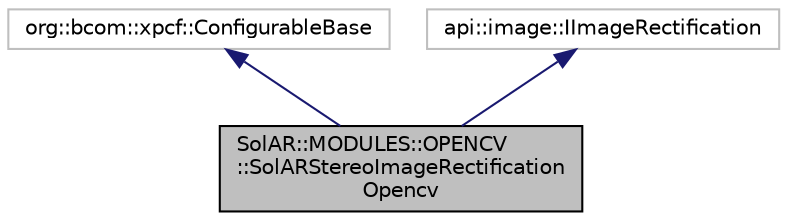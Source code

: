 digraph "SolAR::MODULES::OPENCV::SolARStereoImageRectificationOpencv"
{
 // LATEX_PDF_SIZE
  edge [fontname="Helvetica",fontsize="10",labelfontname="Helvetica",labelfontsize="10"];
  node [fontname="Helvetica",fontsize="10",shape=record];
  Node1 [label="SolAR::MODULES::OPENCV\l::SolARStereoImageRectification\lOpencv",height=0.2,width=0.4,color="black", fillcolor="grey75", style="filled", fontcolor="black",tooltip="Rectify image. UUID: 427cbbb8-6afe-4b3b-8b04-cb93ed925b40"];
  Node2 -> Node1 [dir="back",color="midnightblue",fontsize="10",style="solid",fontname="Helvetica"];
  Node2 [label="org::bcom::xpcf::ConfigurableBase",height=0.2,width=0.4,color="grey75", fillcolor="white", style="filled",tooltip=" "];
  Node3 -> Node1 [dir="back",color="midnightblue",fontsize="10",style="solid",fontname="Helvetica"];
  Node3 [label="api::image::IImageRectification",height=0.2,width=0.4,color="grey75", fillcolor="white", style="filled",tooltip=" "];
}
